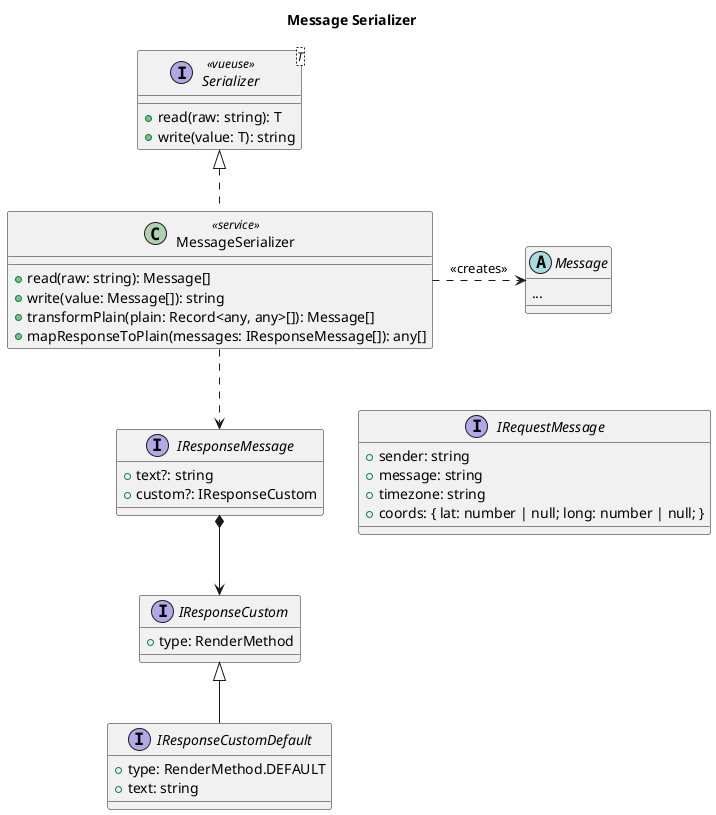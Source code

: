 @startuml message-serializer
title Message Serializer

abstract class Message {
 ...
}

interface IResponseCustom {
    +type: RenderMethod
}
interface IResponseCustomDefault extends IResponseCustom {
    +type: RenderMethod.DEFAULT
    +text: string
}
interface IResponseMessage {
    +text?: string
    +custom?: IResponseCustom
}
interface Serializer<T> <<vueuse>> {
  +read(raw: string): T
  +write(value: T): string
}
class MessageSerializer <<service>> implements Serializer {
    +read(raw: string): Message[]
    +write(value: Message[]): string
    +transformPlain(plain: Record<any, any>[]): Message[]
    +mapResponseToPlain(messages: IResponseMessage[]): any[]
}
interface IRequestMessage {
    +sender: string
    +message: string
    +timezone: string
    +coords: { lat: number | null; long: number | null; }
}

MessageSerializer .> Message : <<creates>>
MessageSerializer ..> IResponseMessage
IResponseMessage *--> IResponseCustom

IResponseMessage -[hidden]right- IRequestMessage
@enduml
